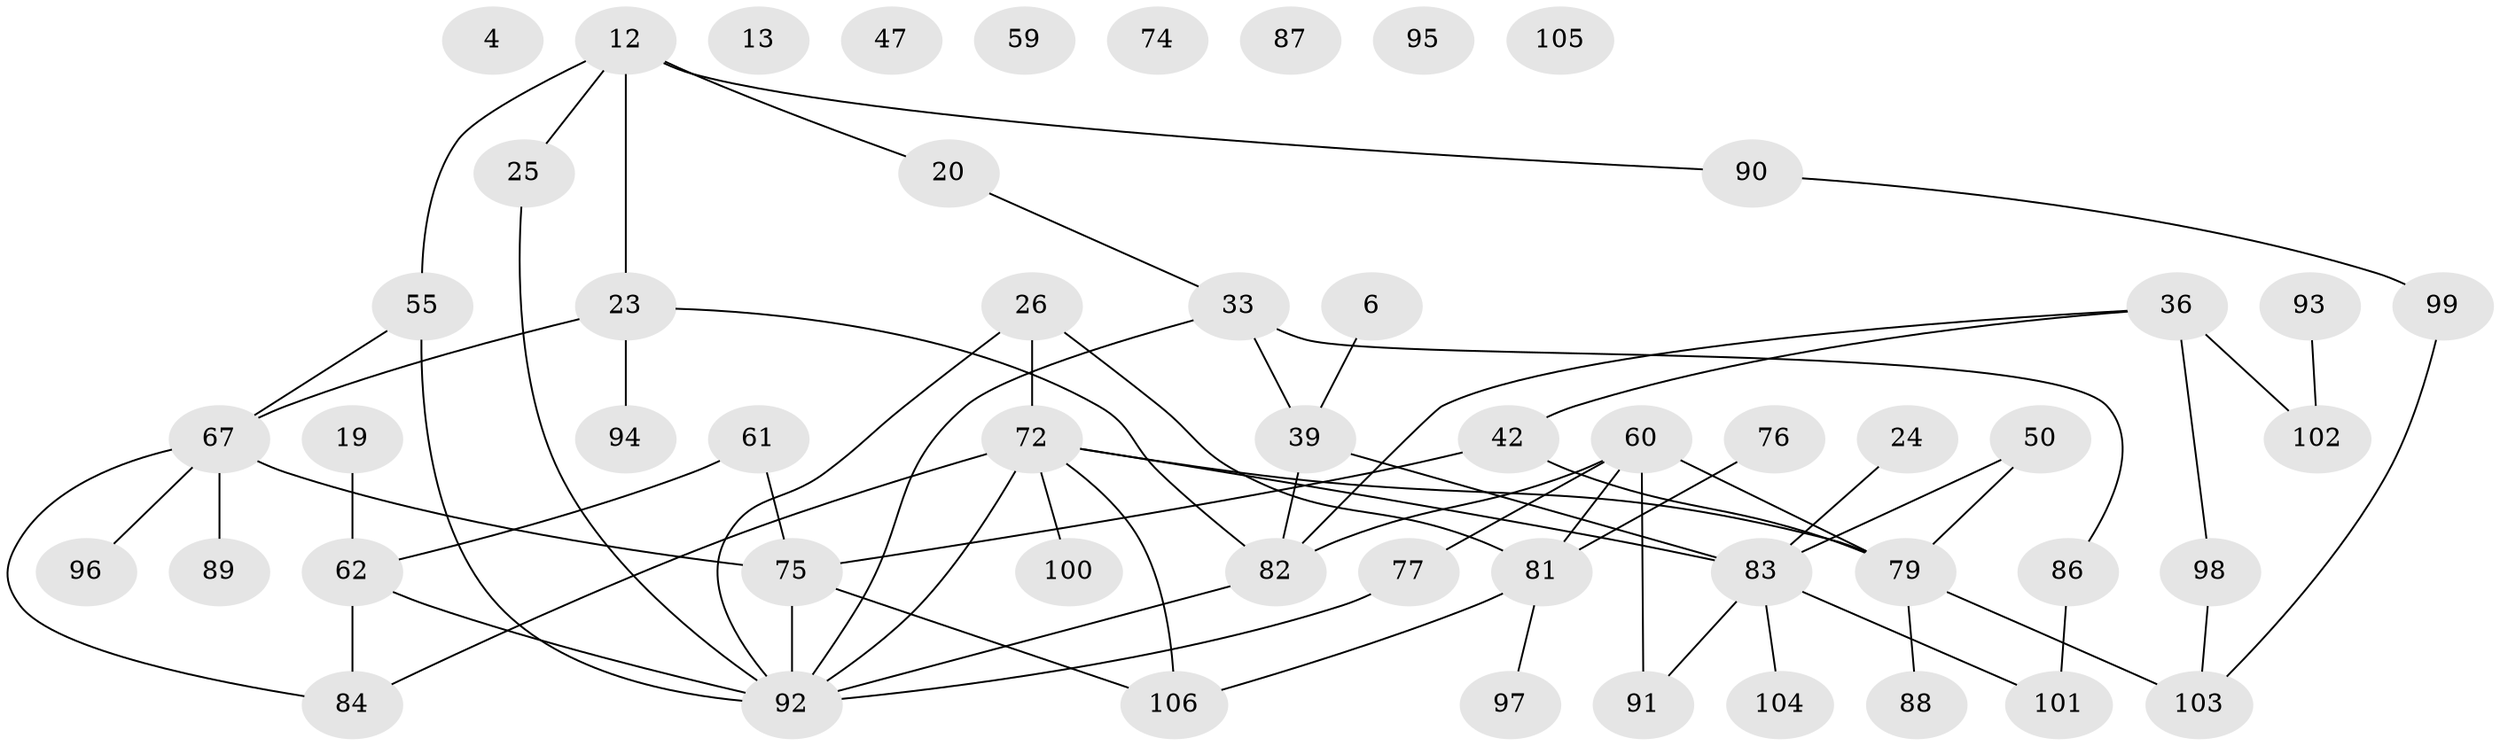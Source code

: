 // original degree distribution, {2: 0.3113207547169811, 0: 0.07547169811320754, 1: 0.1509433962264151, 3: 0.20754716981132076, 5: 0.07547169811320754, 4: 0.14150943396226415, 6: 0.03773584905660377}
// Generated by graph-tools (version 1.1) at 2025/39/03/09/25 04:39:31]
// undirected, 53 vertices, 67 edges
graph export_dot {
graph [start="1"]
  node [color=gray90,style=filled];
  4;
  6;
  12;
  13;
  19;
  20;
  23 [super="+9"];
  24;
  25;
  26;
  33 [super="+15"];
  36;
  39 [super="+34"];
  42 [super="+32"];
  47;
  50 [super="+3+30"];
  55 [super="+43"];
  59;
  60 [super="+48"];
  61 [super="+7"];
  62 [super="+8+46"];
  67 [super="+52"];
  72 [super="+69+70+51"];
  74;
  75 [super="+40+45"];
  76 [super="+10"];
  77;
  79 [super="+31+37"];
  81 [super="+58"];
  82 [super="+27+63"];
  83 [super="+65"];
  84 [super="+2+5+64+80"];
  86 [super="+85"];
  87;
  88;
  89;
  90;
  91;
  92 [super="+57+66+78"];
  93;
  94;
  95;
  96;
  97;
  98 [super="+1"];
  99;
  100 [super="+14"];
  101;
  102 [super="+29"];
  103 [super="+73"];
  104 [super="+68"];
  105;
  106 [super="+53"];
  6 -- 39;
  12 -- 20;
  12 -- 23 [weight=2];
  12 -- 25;
  12 -- 90;
  12 -- 55;
  19 -- 62;
  20 -- 33;
  23 -- 94;
  23 -- 67;
  23 -- 82;
  24 -- 83;
  25 -- 92;
  26 -- 72 [weight=3];
  26 -- 81 [weight=2];
  26 -- 92;
  33 -- 39 [weight=2];
  33 -- 92;
  33 -- 86;
  36 -- 42;
  36 -- 102 [weight=2];
  36 -- 98;
  36 -- 82;
  39 -- 83 [weight=2];
  39 -- 82;
  42 -- 79;
  42 -- 75;
  50 -- 79;
  50 -- 83;
  55 -- 92;
  55 -- 67;
  60 -- 77;
  60 -- 82;
  60 -- 91;
  60 -- 81;
  60 -- 79 [weight=2];
  61 -- 62 [weight=2];
  61 -- 75 [weight=3];
  62 -- 84;
  62 -- 92;
  67 -- 75 [weight=3];
  67 -- 96 [weight=2];
  67 -- 89;
  67 -- 84;
  72 -- 106;
  72 -- 100;
  72 -- 83;
  72 -- 84;
  72 -- 92;
  72 -- 79;
  75 -- 106;
  75 -- 92 [weight=2];
  76 -- 81;
  77 -- 92;
  79 -- 88;
  79 -- 103 [weight=2];
  81 -- 106;
  81 -- 97;
  82 -- 92;
  83 -- 101;
  83 -- 91;
  83 -- 104;
  86 -- 101;
  90 -- 99;
  93 -- 102;
  98 -- 103;
  99 -- 103;
}
